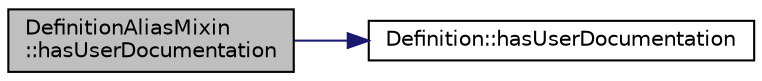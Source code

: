 digraph "DefinitionAliasMixin::hasUserDocumentation"
{
 // LATEX_PDF_SIZE
  edge [fontname="Helvetica",fontsize="10",labelfontname="Helvetica",labelfontsize="10"];
  node [fontname="Helvetica",fontsize="10",shape=record];
  rankdir="LR";
  Node1 [label="DefinitionAliasMixin\l::hasUserDocumentation",height=0.2,width=0.4,color="black", fillcolor="grey75", style="filled", fontcolor="black",tooltip=" "];
  Node1 -> Node2 [color="midnightblue",fontsize="10",style="solid",fontname="Helvetica"];
  Node2 [label="Definition::hasUserDocumentation",height=0.2,width=0.4,color="black", fillcolor="white", style="filled",URL="$classDefinition.html#a8e40fb6177bff36be33dab825d7e8188",tooltip=" "];
}
